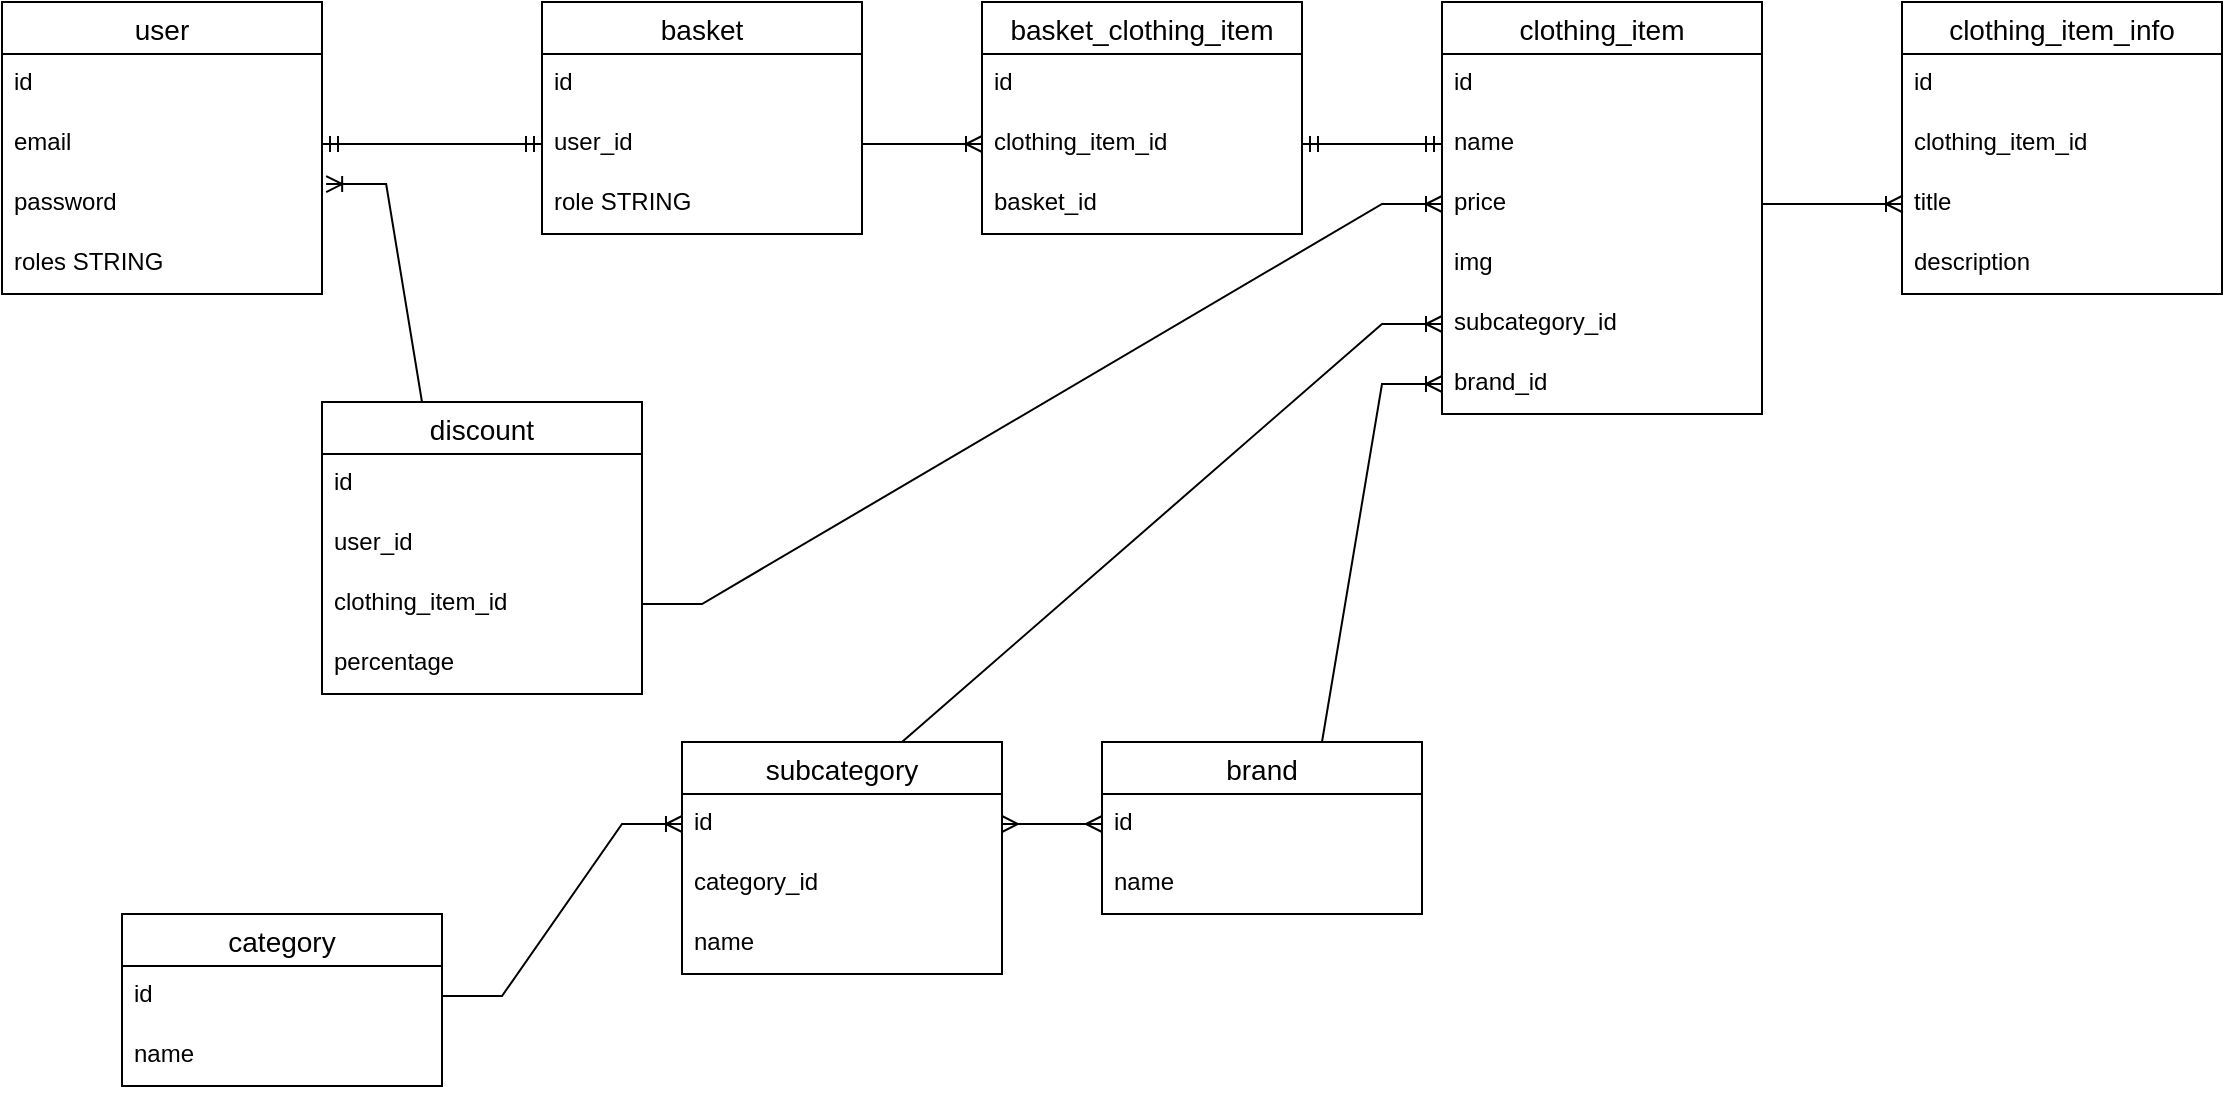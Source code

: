<mxfile version="21.2.9" type="device">
  <diagram name="Page-1" id="3UdVNCwp9iV2uH-TLe8s">
    <mxGraphModel dx="954" dy="615" grid="1" gridSize="10" guides="1" tooltips="1" connect="1" arrows="1" fold="1" page="1" pageScale="1" pageWidth="827" pageHeight="1169" math="0" shadow="0">
      <root>
        <mxCell id="0" />
        <mxCell id="1" parent="0" />
        <mxCell id="J_6xr6oft6MoOZHPRLmj-1" value="user" style="swimlane;fontStyle=0;childLayout=stackLayout;horizontal=1;startSize=26;horizontalStack=0;resizeParent=1;resizeParentMax=0;resizeLast=0;collapsible=1;marginBottom=0;align=center;fontSize=14;" vertex="1" parent="1">
          <mxGeometry x="140" y="50" width="160" height="146" as="geometry" />
        </mxCell>
        <mxCell id="J_6xr6oft6MoOZHPRLmj-2" value="id" style="text;strokeColor=none;fillColor=none;spacingLeft=4;spacingRight=4;overflow=hidden;rotatable=0;points=[[0,0.5],[1,0.5]];portConstraint=eastwest;fontSize=12;whiteSpace=wrap;html=1;" vertex="1" parent="J_6xr6oft6MoOZHPRLmj-1">
          <mxGeometry y="26" width="160" height="30" as="geometry" />
        </mxCell>
        <mxCell id="J_6xr6oft6MoOZHPRLmj-3" value="email" style="text;strokeColor=none;fillColor=none;spacingLeft=4;spacingRight=4;overflow=hidden;rotatable=0;points=[[0,0.5],[1,0.5]];portConstraint=eastwest;fontSize=12;whiteSpace=wrap;html=1;" vertex="1" parent="J_6xr6oft6MoOZHPRLmj-1">
          <mxGeometry y="56" width="160" height="30" as="geometry" />
        </mxCell>
        <mxCell id="J_6xr6oft6MoOZHPRLmj-4" value="password" style="text;strokeColor=none;fillColor=none;spacingLeft=4;spacingRight=4;overflow=hidden;rotatable=0;points=[[0,0.5],[1,0.5]];portConstraint=eastwest;fontSize=12;whiteSpace=wrap;html=1;" vertex="1" parent="J_6xr6oft6MoOZHPRLmj-1">
          <mxGeometry y="86" width="160" height="30" as="geometry" />
        </mxCell>
        <mxCell id="J_6xr6oft6MoOZHPRLmj-7" value="roles STRING" style="text;strokeColor=none;fillColor=none;spacingLeft=4;spacingRight=4;overflow=hidden;rotatable=0;points=[[0,0.5],[1,0.5]];portConstraint=eastwest;fontSize=12;whiteSpace=wrap;html=1;" vertex="1" parent="J_6xr6oft6MoOZHPRLmj-1">
          <mxGeometry y="116" width="160" height="30" as="geometry" />
        </mxCell>
        <mxCell id="J_6xr6oft6MoOZHPRLmj-8" value="basket" style="swimlane;fontStyle=0;childLayout=stackLayout;horizontal=1;startSize=26;horizontalStack=0;resizeParent=1;resizeParentMax=0;resizeLast=0;collapsible=1;marginBottom=0;align=center;fontSize=14;" vertex="1" parent="1">
          <mxGeometry x="410" y="50" width="160" height="116" as="geometry" />
        </mxCell>
        <mxCell id="J_6xr6oft6MoOZHPRLmj-9" value="id" style="text;strokeColor=none;fillColor=none;spacingLeft=4;spacingRight=4;overflow=hidden;rotatable=0;points=[[0,0.5],[1,0.5]];portConstraint=eastwest;fontSize=12;whiteSpace=wrap;html=1;" vertex="1" parent="J_6xr6oft6MoOZHPRLmj-8">
          <mxGeometry y="26" width="160" height="30" as="geometry" />
        </mxCell>
        <mxCell id="J_6xr6oft6MoOZHPRLmj-10" value="user_id" style="text;strokeColor=none;fillColor=none;spacingLeft=4;spacingRight=4;overflow=hidden;rotatable=0;points=[[0,0.5],[1,0.5]];portConstraint=eastwest;fontSize=12;whiteSpace=wrap;html=1;" vertex="1" parent="J_6xr6oft6MoOZHPRLmj-8">
          <mxGeometry y="56" width="160" height="30" as="geometry" />
        </mxCell>
        <mxCell id="J_6xr6oft6MoOZHPRLmj-11" value="role STRING" style="text;strokeColor=none;fillColor=none;spacingLeft=4;spacingRight=4;overflow=hidden;rotatable=0;points=[[0,0.5],[1,0.5]];portConstraint=eastwest;fontSize=12;whiteSpace=wrap;html=1;" vertex="1" parent="J_6xr6oft6MoOZHPRLmj-8">
          <mxGeometry y="86" width="160" height="30" as="geometry" />
        </mxCell>
        <mxCell id="J_6xr6oft6MoOZHPRLmj-13" value="" style="edgeStyle=entityRelationEdgeStyle;fontSize=12;html=1;endArrow=ERmandOne;startArrow=ERmandOne;rounded=0;exitX=1;exitY=0.5;exitDx=0;exitDy=0;entryX=0;entryY=0.5;entryDx=0;entryDy=0;" edge="1" parent="1" source="J_6xr6oft6MoOZHPRLmj-3" target="J_6xr6oft6MoOZHPRLmj-10">
          <mxGeometry width="100" height="100" relative="1" as="geometry">
            <mxPoint x="360" y="370" as="sourcePoint" />
            <mxPoint x="460" y="270" as="targetPoint" />
          </mxGeometry>
        </mxCell>
        <mxCell id="J_6xr6oft6MoOZHPRLmj-14" value="clothing_item" style="swimlane;fontStyle=0;childLayout=stackLayout;horizontal=1;startSize=26;horizontalStack=0;resizeParent=1;resizeParentMax=0;resizeLast=0;collapsible=1;marginBottom=0;align=center;fontSize=14;" vertex="1" parent="1">
          <mxGeometry x="860" y="50" width="160" height="206" as="geometry" />
        </mxCell>
        <mxCell id="J_6xr6oft6MoOZHPRLmj-15" value="id" style="text;strokeColor=none;fillColor=none;spacingLeft=4;spacingRight=4;overflow=hidden;rotatable=0;points=[[0,0.5],[1,0.5]];portConstraint=eastwest;fontSize=12;whiteSpace=wrap;html=1;" vertex="1" parent="J_6xr6oft6MoOZHPRLmj-14">
          <mxGeometry y="26" width="160" height="30" as="geometry" />
        </mxCell>
        <mxCell id="J_6xr6oft6MoOZHPRLmj-16" value="name" style="text;strokeColor=none;fillColor=none;spacingLeft=4;spacingRight=4;overflow=hidden;rotatable=0;points=[[0,0.5],[1,0.5]];portConstraint=eastwest;fontSize=12;whiteSpace=wrap;html=1;" vertex="1" parent="J_6xr6oft6MoOZHPRLmj-14">
          <mxGeometry y="56" width="160" height="30" as="geometry" />
        </mxCell>
        <mxCell id="J_6xr6oft6MoOZHPRLmj-17" value="price" style="text;strokeColor=none;fillColor=none;spacingLeft=4;spacingRight=4;overflow=hidden;rotatable=0;points=[[0,0.5],[1,0.5]];portConstraint=eastwest;fontSize=12;whiteSpace=wrap;html=1;" vertex="1" parent="J_6xr6oft6MoOZHPRLmj-14">
          <mxGeometry y="86" width="160" height="30" as="geometry" />
        </mxCell>
        <mxCell id="J_6xr6oft6MoOZHPRLmj-22" value="img" style="text;strokeColor=none;fillColor=none;spacingLeft=4;spacingRight=4;overflow=hidden;rotatable=0;points=[[0,0.5],[1,0.5]];portConstraint=eastwest;fontSize=12;whiteSpace=wrap;html=1;" vertex="1" parent="J_6xr6oft6MoOZHPRLmj-14">
          <mxGeometry y="116" width="160" height="30" as="geometry" />
        </mxCell>
        <mxCell id="J_6xr6oft6MoOZHPRLmj-23" value="subcategory_id" style="text;strokeColor=none;fillColor=none;spacingLeft=4;spacingRight=4;overflow=hidden;rotatable=0;points=[[0,0.5],[1,0.5]];portConstraint=eastwest;fontSize=12;whiteSpace=wrap;html=1;" vertex="1" parent="J_6xr6oft6MoOZHPRLmj-14">
          <mxGeometry y="146" width="160" height="30" as="geometry" />
        </mxCell>
        <mxCell id="J_6xr6oft6MoOZHPRLmj-24" value="brand_id" style="text;strokeColor=none;fillColor=none;spacingLeft=4;spacingRight=4;overflow=hidden;rotatable=0;points=[[0,0.5],[1,0.5]];portConstraint=eastwest;fontSize=12;whiteSpace=wrap;html=1;" vertex="1" parent="J_6xr6oft6MoOZHPRLmj-14">
          <mxGeometry y="176" width="160" height="30" as="geometry" />
        </mxCell>
        <mxCell id="J_6xr6oft6MoOZHPRLmj-25" value="subcategory" style="swimlane;fontStyle=0;childLayout=stackLayout;horizontal=1;startSize=26;horizontalStack=0;resizeParent=1;resizeParentMax=0;resizeLast=0;collapsible=1;marginBottom=0;align=center;fontSize=14;" vertex="1" parent="1">
          <mxGeometry x="480" y="420" width="160" height="116" as="geometry" />
        </mxCell>
        <mxCell id="J_6xr6oft6MoOZHPRLmj-26" value="id" style="text;strokeColor=none;fillColor=none;spacingLeft=4;spacingRight=4;overflow=hidden;rotatable=0;points=[[0,0.5],[1,0.5]];portConstraint=eastwest;fontSize=12;whiteSpace=wrap;html=1;" vertex="1" parent="J_6xr6oft6MoOZHPRLmj-25">
          <mxGeometry y="26" width="160" height="30" as="geometry" />
        </mxCell>
        <mxCell id="J_6xr6oft6MoOZHPRLmj-67" value="category_id" style="text;strokeColor=none;fillColor=none;spacingLeft=4;spacingRight=4;overflow=hidden;rotatable=0;points=[[0,0.5],[1,0.5]];portConstraint=eastwest;fontSize=12;whiteSpace=wrap;html=1;" vertex="1" parent="J_6xr6oft6MoOZHPRLmj-25">
          <mxGeometry y="56" width="160" height="30" as="geometry" />
        </mxCell>
        <mxCell id="J_6xr6oft6MoOZHPRLmj-27" value="name" style="text;strokeColor=none;fillColor=none;spacingLeft=4;spacingRight=4;overflow=hidden;rotatable=0;points=[[0,0.5],[1,0.5]];portConstraint=eastwest;fontSize=12;whiteSpace=wrap;html=1;" vertex="1" parent="J_6xr6oft6MoOZHPRLmj-25">
          <mxGeometry y="86" width="160" height="30" as="geometry" />
        </mxCell>
        <mxCell id="J_6xr6oft6MoOZHPRLmj-30" value="brand" style="swimlane;fontStyle=0;childLayout=stackLayout;horizontal=1;startSize=26;horizontalStack=0;resizeParent=1;resizeParentMax=0;resizeLast=0;collapsible=1;marginBottom=0;align=center;fontSize=14;" vertex="1" parent="1">
          <mxGeometry x="690" y="420" width="160" height="86" as="geometry" />
        </mxCell>
        <mxCell id="J_6xr6oft6MoOZHPRLmj-31" value="id" style="text;strokeColor=none;fillColor=none;spacingLeft=4;spacingRight=4;overflow=hidden;rotatable=0;points=[[0,0.5],[1,0.5]];portConstraint=eastwest;fontSize=12;whiteSpace=wrap;html=1;" vertex="1" parent="J_6xr6oft6MoOZHPRLmj-30">
          <mxGeometry y="26" width="160" height="30" as="geometry" />
        </mxCell>
        <mxCell id="J_6xr6oft6MoOZHPRLmj-32" value="name" style="text;strokeColor=none;fillColor=none;spacingLeft=4;spacingRight=4;overflow=hidden;rotatable=0;points=[[0,0.5],[1,0.5]];portConstraint=eastwest;fontSize=12;whiteSpace=wrap;html=1;" vertex="1" parent="J_6xr6oft6MoOZHPRLmj-30">
          <mxGeometry y="56" width="160" height="30" as="geometry" />
        </mxCell>
        <mxCell id="J_6xr6oft6MoOZHPRLmj-37" value="" style="edgeStyle=entityRelationEdgeStyle;fontSize=12;html=1;endArrow=ERoneToMany;rounded=0;entryX=0;entryY=0.5;entryDx=0;entryDy=0;exitX=0.5;exitY=0;exitDx=0;exitDy=0;" edge="1" parent="1" source="J_6xr6oft6MoOZHPRLmj-25" target="J_6xr6oft6MoOZHPRLmj-23">
          <mxGeometry width="100" height="100" relative="1" as="geometry">
            <mxPoint x="530" y="270" as="sourcePoint" />
            <mxPoint x="630" y="170" as="targetPoint" />
          </mxGeometry>
        </mxCell>
        <mxCell id="J_6xr6oft6MoOZHPRLmj-38" value="" style="edgeStyle=entityRelationEdgeStyle;fontSize=12;html=1;endArrow=ERoneToMany;rounded=0;entryX=0;entryY=0.5;entryDx=0;entryDy=0;exitX=0.5;exitY=0;exitDx=0;exitDy=0;" edge="1" parent="1" source="J_6xr6oft6MoOZHPRLmj-30" target="J_6xr6oft6MoOZHPRLmj-24">
          <mxGeometry width="100" height="100" relative="1" as="geometry">
            <mxPoint x="470" y="380" as="sourcePoint" />
            <mxPoint x="570" y="280" as="targetPoint" />
          </mxGeometry>
        </mxCell>
        <mxCell id="J_6xr6oft6MoOZHPRLmj-39" value="" style="edgeStyle=entityRelationEdgeStyle;fontSize=12;html=1;endArrow=ERmany;startArrow=ERmany;rounded=0;entryX=0;entryY=0.5;entryDx=0;entryDy=0;exitX=1;exitY=0.5;exitDx=0;exitDy=0;" edge="1" parent="1" source="J_6xr6oft6MoOZHPRLmj-26" target="J_6xr6oft6MoOZHPRLmj-31">
          <mxGeometry width="100" height="100" relative="1" as="geometry">
            <mxPoint x="620" y="440" as="sourcePoint" />
            <mxPoint x="680" y="440" as="targetPoint" />
          </mxGeometry>
        </mxCell>
        <mxCell id="J_6xr6oft6MoOZHPRLmj-40" value="clothing_item_info" style="swimlane;fontStyle=0;childLayout=stackLayout;horizontal=1;startSize=26;horizontalStack=0;resizeParent=1;resizeParentMax=0;resizeLast=0;collapsible=1;marginBottom=0;align=center;fontSize=14;" vertex="1" parent="1">
          <mxGeometry x="1090" y="50" width="160" height="146" as="geometry" />
        </mxCell>
        <mxCell id="J_6xr6oft6MoOZHPRLmj-41" value="id" style="text;strokeColor=none;fillColor=none;spacingLeft=4;spacingRight=4;overflow=hidden;rotatable=0;points=[[0,0.5],[1,0.5]];portConstraint=eastwest;fontSize=12;whiteSpace=wrap;html=1;" vertex="1" parent="J_6xr6oft6MoOZHPRLmj-40">
          <mxGeometry y="26" width="160" height="30" as="geometry" />
        </mxCell>
        <mxCell id="J_6xr6oft6MoOZHPRLmj-42" value="clothing_item_id" style="text;strokeColor=none;fillColor=none;spacingLeft=4;spacingRight=4;overflow=hidden;rotatable=0;points=[[0,0.5],[1,0.5]];portConstraint=eastwest;fontSize=12;whiteSpace=wrap;html=1;" vertex="1" parent="J_6xr6oft6MoOZHPRLmj-40">
          <mxGeometry y="56" width="160" height="30" as="geometry" />
        </mxCell>
        <mxCell id="J_6xr6oft6MoOZHPRLmj-43" value="title" style="text;strokeColor=none;fillColor=none;spacingLeft=4;spacingRight=4;overflow=hidden;rotatable=0;points=[[0,0.5],[1,0.5]];portConstraint=eastwest;fontSize=12;whiteSpace=wrap;html=1;" vertex="1" parent="J_6xr6oft6MoOZHPRLmj-40">
          <mxGeometry y="86" width="160" height="30" as="geometry" />
        </mxCell>
        <mxCell id="J_6xr6oft6MoOZHPRLmj-44" value="description" style="text;strokeColor=none;fillColor=none;spacingLeft=4;spacingRight=4;overflow=hidden;rotatable=0;points=[[0,0.5],[1,0.5]];portConstraint=eastwest;fontSize=12;whiteSpace=wrap;html=1;" vertex="1" parent="J_6xr6oft6MoOZHPRLmj-40">
          <mxGeometry y="116" width="160" height="30" as="geometry" />
        </mxCell>
        <mxCell id="J_6xr6oft6MoOZHPRLmj-45" value="" style="edgeStyle=entityRelationEdgeStyle;fontSize=12;html=1;endArrow=ERoneToMany;rounded=0;exitX=1;exitY=0.5;exitDx=0;exitDy=0;entryX=0;entryY=0.5;entryDx=0;entryDy=0;" edge="1" parent="1" source="J_6xr6oft6MoOZHPRLmj-17" target="J_6xr6oft6MoOZHPRLmj-43">
          <mxGeometry width="100" height="100" relative="1" as="geometry">
            <mxPoint x="990" y="420" as="sourcePoint" />
            <mxPoint x="1090" y="320" as="targetPoint" />
          </mxGeometry>
        </mxCell>
        <mxCell id="J_6xr6oft6MoOZHPRLmj-46" value="basket_clothing_item" style="swimlane;fontStyle=0;childLayout=stackLayout;horizontal=1;startSize=26;horizontalStack=0;resizeParent=1;resizeParentMax=0;resizeLast=0;collapsible=1;marginBottom=0;align=center;fontSize=14;" vertex="1" parent="1">
          <mxGeometry x="630" y="50" width="160" height="116" as="geometry" />
        </mxCell>
        <mxCell id="J_6xr6oft6MoOZHPRLmj-47" value="id" style="text;strokeColor=none;fillColor=none;spacingLeft=4;spacingRight=4;overflow=hidden;rotatable=0;points=[[0,0.5],[1,0.5]];portConstraint=eastwest;fontSize=12;whiteSpace=wrap;html=1;" vertex="1" parent="J_6xr6oft6MoOZHPRLmj-46">
          <mxGeometry y="26" width="160" height="30" as="geometry" />
        </mxCell>
        <mxCell id="J_6xr6oft6MoOZHPRLmj-48" value="clothing_item_id" style="text;strokeColor=none;fillColor=none;spacingLeft=4;spacingRight=4;overflow=hidden;rotatable=0;points=[[0,0.5],[1,0.5]];portConstraint=eastwest;fontSize=12;whiteSpace=wrap;html=1;" vertex="1" parent="J_6xr6oft6MoOZHPRLmj-46">
          <mxGeometry y="56" width="160" height="30" as="geometry" />
        </mxCell>
        <mxCell id="J_6xr6oft6MoOZHPRLmj-49" value="basket_id" style="text;strokeColor=none;fillColor=none;spacingLeft=4;spacingRight=4;overflow=hidden;rotatable=0;points=[[0,0.5],[1,0.5]];portConstraint=eastwest;fontSize=12;whiteSpace=wrap;html=1;" vertex="1" parent="J_6xr6oft6MoOZHPRLmj-46">
          <mxGeometry y="86" width="160" height="30" as="geometry" />
        </mxCell>
        <mxCell id="J_6xr6oft6MoOZHPRLmj-51" value="" style="edgeStyle=entityRelationEdgeStyle;fontSize=12;html=1;endArrow=ERoneToMany;rounded=0;exitX=1;exitY=0.5;exitDx=0;exitDy=0;entryX=0;entryY=0.5;entryDx=0;entryDy=0;" edge="1" parent="1" source="J_6xr6oft6MoOZHPRLmj-10" target="J_6xr6oft6MoOZHPRLmj-48">
          <mxGeometry width="100" height="100" relative="1" as="geometry">
            <mxPoint x="510" y="310" as="sourcePoint" />
            <mxPoint x="610" y="210" as="targetPoint" />
          </mxGeometry>
        </mxCell>
        <mxCell id="J_6xr6oft6MoOZHPRLmj-52" value="" style="edgeStyle=entityRelationEdgeStyle;fontSize=12;html=1;endArrow=ERmandOne;startArrow=ERmandOne;rounded=0;entryX=0;entryY=0.5;entryDx=0;entryDy=0;exitX=1;exitY=0.5;exitDx=0;exitDy=0;" edge="1" parent="1" source="J_6xr6oft6MoOZHPRLmj-48" target="J_6xr6oft6MoOZHPRLmj-16">
          <mxGeometry width="100" height="100" relative="1" as="geometry">
            <mxPoint x="660" y="240" as="sourcePoint" />
            <mxPoint x="760" y="140" as="targetPoint" />
          </mxGeometry>
        </mxCell>
        <mxCell id="J_6xr6oft6MoOZHPRLmj-54" value="discount" style="swimlane;fontStyle=0;childLayout=stackLayout;horizontal=1;startSize=26;horizontalStack=0;resizeParent=1;resizeParentMax=0;resizeLast=0;collapsible=1;marginBottom=0;align=center;fontSize=14;" vertex="1" parent="1">
          <mxGeometry x="300" y="250" width="160" height="146" as="geometry" />
        </mxCell>
        <mxCell id="J_6xr6oft6MoOZHPRLmj-55" value="id" style="text;strokeColor=none;fillColor=none;spacingLeft=4;spacingRight=4;overflow=hidden;rotatable=0;points=[[0,0.5],[1,0.5]];portConstraint=eastwest;fontSize=12;whiteSpace=wrap;html=1;" vertex="1" parent="J_6xr6oft6MoOZHPRLmj-54">
          <mxGeometry y="26" width="160" height="30" as="geometry" />
        </mxCell>
        <mxCell id="J_6xr6oft6MoOZHPRLmj-57" value="user_id" style="text;strokeColor=none;fillColor=none;spacingLeft=4;spacingRight=4;overflow=hidden;rotatable=0;points=[[0,0.5],[1,0.5]];portConstraint=eastwest;fontSize=12;whiteSpace=wrap;html=1;" vertex="1" parent="J_6xr6oft6MoOZHPRLmj-54">
          <mxGeometry y="56" width="160" height="30" as="geometry" />
        </mxCell>
        <mxCell id="J_6xr6oft6MoOZHPRLmj-56" value="clothing_item_id" style="text;strokeColor=none;fillColor=none;spacingLeft=4;spacingRight=4;overflow=hidden;rotatable=0;points=[[0,0.5],[1,0.5]];portConstraint=eastwest;fontSize=12;whiteSpace=wrap;html=1;" vertex="1" parent="J_6xr6oft6MoOZHPRLmj-54">
          <mxGeometry y="86" width="160" height="30" as="geometry" />
        </mxCell>
        <mxCell id="J_6xr6oft6MoOZHPRLmj-58" value="percentage" style="text;strokeColor=none;fillColor=none;spacingLeft=4;spacingRight=4;overflow=hidden;rotatable=0;points=[[0,0.5],[1,0.5]];portConstraint=eastwest;fontSize=12;whiteSpace=wrap;html=1;" vertex="1" parent="J_6xr6oft6MoOZHPRLmj-54">
          <mxGeometry y="116" width="160" height="30" as="geometry" />
        </mxCell>
        <mxCell id="J_6xr6oft6MoOZHPRLmj-59" value="" style="edgeStyle=entityRelationEdgeStyle;fontSize=12;html=1;endArrow=ERoneToMany;rounded=0;entryX=1.013;entryY=0.167;entryDx=0;entryDy=0;entryPerimeter=0;exitX=0.5;exitY=0;exitDx=0;exitDy=0;" edge="1" parent="1" source="J_6xr6oft6MoOZHPRLmj-54" target="J_6xr6oft6MoOZHPRLmj-4">
          <mxGeometry width="100" height="100" relative="1" as="geometry">
            <mxPoint x="150" y="373" as="sourcePoint" />
            <mxPoint x="250" y="273" as="targetPoint" />
          </mxGeometry>
        </mxCell>
        <mxCell id="J_6xr6oft6MoOZHPRLmj-60" value="" style="edgeStyle=entityRelationEdgeStyle;fontSize=12;html=1;endArrow=ERoneToMany;rounded=0;exitX=1;exitY=0.5;exitDx=0;exitDy=0;entryX=0;entryY=0.5;entryDx=0;entryDy=0;" edge="1" parent="1" source="J_6xr6oft6MoOZHPRLmj-56" target="J_6xr6oft6MoOZHPRLmj-17">
          <mxGeometry width="100" height="100" relative="1" as="geometry">
            <mxPoint x="570" y="380" as="sourcePoint" />
            <mxPoint x="670" y="280" as="targetPoint" />
          </mxGeometry>
        </mxCell>
        <mxCell id="J_6xr6oft6MoOZHPRLmj-61" value="category" style="swimlane;fontStyle=0;childLayout=stackLayout;horizontal=1;startSize=26;horizontalStack=0;resizeParent=1;resizeParentMax=0;resizeLast=0;collapsible=1;marginBottom=0;align=center;fontSize=14;" vertex="1" parent="1">
          <mxGeometry x="200" y="506" width="160" height="86" as="geometry" />
        </mxCell>
        <mxCell id="J_6xr6oft6MoOZHPRLmj-62" value="id" style="text;strokeColor=none;fillColor=none;spacingLeft=4;spacingRight=4;overflow=hidden;rotatable=0;points=[[0,0.5],[1,0.5]];portConstraint=eastwest;fontSize=12;whiteSpace=wrap;html=1;" vertex="1" parent="J_6xr6oft6MoOZHPRLmj-61">
          <mxGeometry y="26" width="160" height="30" as="geometry" />
        </mxCell>
        <mxCell id="J_6xr6oft6MoOZHPRLmj-63" value="name" style="text;strokeColor=none;fillColor=none;spacingLeft=4;spacingRight=4;overflow=hidden;rotatable=0;points=[[0,0.5],[1,0.5]];portConstraint=eastwest;fontSize=12;whiteSpace=wrap;html=1;" vertex="1" parent="J_6xr6oft6MoOZHPRLmj-61">
          <mxGeometry y="56" width="160" height="30" as="geometry" />
        </mxCell>
        <mxCell id="J_6xr6oft6MoOZHPRLmj-66" value="" style="edgeStyle=entityRelationEdgeStyle;fontSize=12;html=1;endArrow=ERoneToMany;rounded=0;exitX=1;exitY=0.5;exitDx=0;exitDy=0;entryX=0;entryY=0.5;entryDx=0;entryDy=0;" edge="1" parent="1" source="J_6xr6oft6MoOZHPRLmj-62" target="J_6xr6oft6MoOZHPRLmj-26">
          <mxGeometry width="100" height="100" relative="1" as="geometry">
            <mxPoint x="364" y="560" as="sourcePoint" />
            <mxPoint x="464" y="460" as="targetPoint" />
          </mxGeometry>
        </mxCell>
      </root>
    </mxGraphModel>
  </diagram>
</mxfile>
